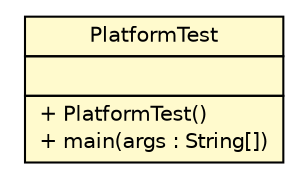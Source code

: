 #!/usr/local/bin/dot
#
# Class diagram 
# Generated by UMLGraph version R5_6-24-gf6e263 (http://www.umlgraph.org/)
#

digraph G {
	edge [fontname="Helvetica",fontsize=10,labelfontname="Helvetica",labelfontsize=10];
	node [fontname="Helvetica",fontsize=10,shape=plaintext];
	nodesep=0.25;
	ranksep=0.5;
	// examples.hardware.PlatformTest
	c6104 [label=<<table title="examples.hardware.PlatformTest" border="0" cellborder="1" cellspacing="0" cellpadding="2" port="p" bgcolor="lemonChiffon" href="./PlatformTest.html">
		<tr><td><table border="0" cellspacing="0" cellpadding="1">
<tr><td align="center" balign="center"> PlatformTest </td></tr>
		</table></td></tr>
		<tr><td><table border="0" cellspacing="0" cellpadding="1">
<tr><td align="left" balign="left">  </td></tr>
		</table></td></tr>
		<tr><td><table border="0" cellspacing="0" cellpadding="1">
<tr><td align="left" balign="left"> + PlatformTest() </td></tr>
<tr><td align="left" balign="left"> + main(args : String[]) </td></tr>
		</table></td></tr>
		</table>>, URL="./PlatformTest.html", fontname="Helvetica", fontcolor="black", fontsize=10.0];
}

